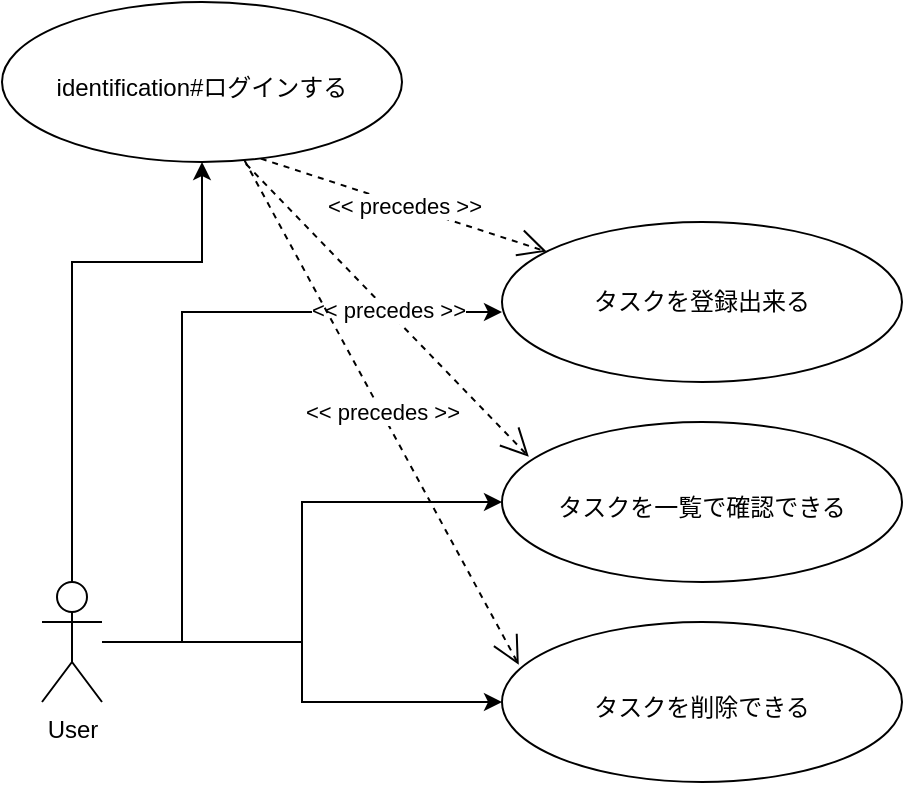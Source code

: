 <mxfile version="13.10.0" type="embed">
    <diagram id="mxkedsr__enCRsbNVsCK" name="Page-1">
        <mxGraphModel dx="592" dy="1749" grid="1" gridSize="10" guides="1" tooltips="1" connect="1" arrows="1" fold="1" page="1" pageScale="1" pageWidth="827" pageHeight="1169" math="0" shadow="0">
            <root>
                <mxCell id="0"/>
                <mxCell id="1" parent="0"/>
                <mxCell id="10" style="edgeStyle=orthogonalEdgeStyle;rounded=0;orthogonalLoop=1;jettySize=auto;html=1;" parent="1" source="2" edge="1">
                    <mxGeometry relative="1" as="geometry">
                        <mxPoint x="320" y="105" as="targetPoint"/>
                        <Array as="points">
                            <mxPoint x="160" y="270"/>
                            <mxPoint x="160" y="105"/>
                            <mxPoint x="320" y="105"/>
                        </Array>
                    </mxGeometry>
                </mxCell>
                <mxCell id="14" value="" style="edgeStyle=orthogonalEdgeStyle;rounded=0;orthogonalLoop=1;jettySize=auto;html=1;" parent="1" source="2" target="13" edge="1">
                    <mxGeometry relative="1" as="geometry"/>
                </mxCell>
                <mxCell id="18" value="" style="edgeStyle=orthogonalEdgeStyle;rounded=0;orthogonalLoop=1;jettySize=auto;html=1;" parent="1" source="2" target="17" edge="1">
                    <mxGeometry relative="1" as="geometry"/>
                </mxCell>
                <mxCell id="22" value="" style="edgeStyle=orthogonalEdgeStyle;rounded=0;orthogonalLoop=1;jettySize=auto;html=1;entryX=0.5;entryY=1;entryDx=0;entryDy=0;" parent="1" source="2" target="21" edge="1">
                    <mxGeometry relative="1" as="geometry">
                        <Array as="points">
                            <mxPoint x="105" y="80"/>
                            <mxPoint x="170" y="80"/>
                        </Array>
                    </mxGeometry>
                </mxCell>
                <mxCell id="2" value="User" style="shape=umlActor;verticalLabelPosition=bottom;verticalAlign=top;html=1;" parent="1" vertex="1">
                    <mxGeometry x="90" y="240" width="30" height="60" as="geometry"/>
                </mxCell>
                <mxCell id="11" value="タスクを登録出来る" style="ellipse;whiteSpace=wrap;html=1;" parent="1" vertex="1">
                    <mxGeometry x="320" y="60" width="200" height="80" as="geometry"/>
                </mxCell>
                <mxCell id="13" value="&lt;br&gt;&lt;br&gt;タスクを一覧で確認できる" style="ellipse;whiteSpace=wrap;html=1;verticalAlign=top;" parent="1" vertex="1">
                    <mxGeometry x="320" y="160" width="200" height="80" as="geometry"/>
                </mxCell>
                <mxCell id="17" value="&lt;br&gt;&lt;br&gt;タスクを削除できる" style="ellipse;whiteSpace=wrap;html=1;verticalAlign=top;" parent="1" vertex="1">
                    <mxGeometry x="320" y="260" width="200" height="80" as="geometry"/>
                </mxCell>
                <mxCell id="20" value="&amp;lt;&amp;lt; precedes &amp;gt;&amp;gt;" style="endArrow=open;endSize=12;dashed=1;html=1;exitX=0.647;exitY=0.979;exitDx=0;exitDy=0;exitPerimeter=0;" parent="1" source="21" target="11" edge="1">
                    <mxGeometry width="160" relative="1" as="geometry">
                        <mxPoint x="170" y="30" as="sourcePoint"/>
                        <mxPoint x="40" y="250" as="targetPoint"/>
                    </mxGeometry>
                </mxCell>
                <mxCell id="21" value="&lt;br&gt;&lt;br&gt;identification#ログインする" style="ellipse;whiteSpace=wrap;html=1;verticalAlign=top;" parent="1" vertex="1">
                    <mxGeometry x="70" y="-50" width="200" height="80" as="geometry"/>
                </mxCell>
                <mxCell id="23" value="&amp;lt;&amp;lt; precedes &amp;gt;&amp;gt;" style="endArrow=open;endSize=12;dashed=1;html=1;entryX=0.067;entryY=0.217;entryDx=0;entryDy=0;entryPerimeter=0;" parent="1" target="13" edge="1">
                    <mxGeometry width="160" relative="1" as="geometry">
                        <mxPoint x="192" y="31" as="sourcePoint"/>
                        <mxPoint x="288.604" y="88.615" as="targetPoint"/>
                    </mxGeometry>
                </mxCell>
                <mxCell id="24" value="&amp;lt;&amp;lt; precedes &amp;gt;&amp;gt;" style="endArrow=open;endSize=12;dashed=1;html=1;entryX=0.042;entryY=0.267;entryDx=0;entryDy=0;entryPerimeter=0;" parent="1" source="21" target="17" edge="1">
                    <mxGeometry width="160" relative="1" as="geometry">
                        <mxPoint x="179.0" y="127.0" as="sourcePoint"/>
                        <mxPoint x="260" y="273.0" as="targetPoint"/>
                    </mxGeometry>
                </mxCell>
            </root>
        </mxGraphModel>
    </diagram>
</mxfile>